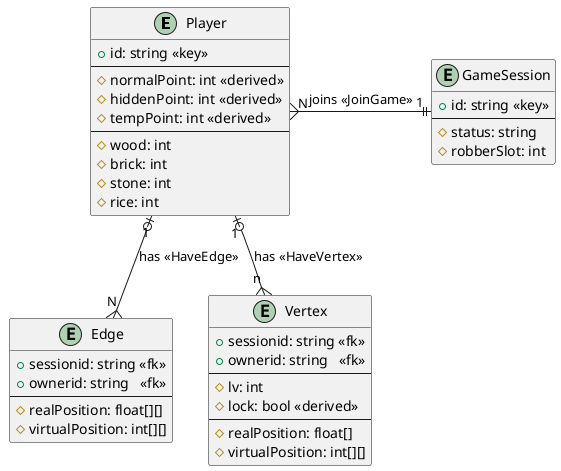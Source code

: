 @startuml

entity "Player" as Player {
    +id: string <<key>>
    --
    #normalPoint: int <<derived>>
    #hiddenPoint: int <<derived>>
    #tempPoint: int <<derived>>
    --
    #wood: int
    #brick: int
    #stone: int
    #rice: int
}

entity "GameSession" as GameSession {
    +id: string <<key>>
    --
    #status: string
    #robberSlot: int
}

Player "N" }-right-|| "1" GameSession : joins <<JoinGame>>

entity "Edge" as Edge {
    +sessionid: string <<fk>>
    +ownerid: string   <<fk>>
    --
    #realPosition: float[][]
    #virtualPosition: int[][]
}

entity "Vertex" as Vertex {
    +sessionid: string <<fk>>
    +ownerid: string   <<fk>>
    --
    #lv: int
    #lock: bool <<derived>>
    --
    #realPosition: float[]
    #virtualPosition: int[][]
}

Player "1" |o--{ "N" Edge : has <<HaveEdge>>
Player "1" |o--{ "n" Vertex : has <<HaveVertex>>

@enduml
